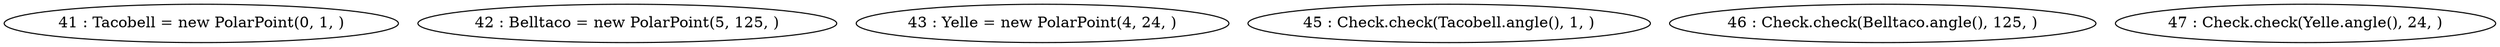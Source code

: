 digraph G {
"41 : Tacobell = new PolarPoint(0, 1, )"
"42 : Belltaco = new PolarPoint(5, 125, )"
"43 : Yelle = new PolarPoint(4, 24, )"
"45 : Check.check(Tacobell.angle(), 1, )"
"46 : Check.check(Belltaco.angle(), 125, )"
"47 : Check.check(Yelle.angle(), 24, )"
}